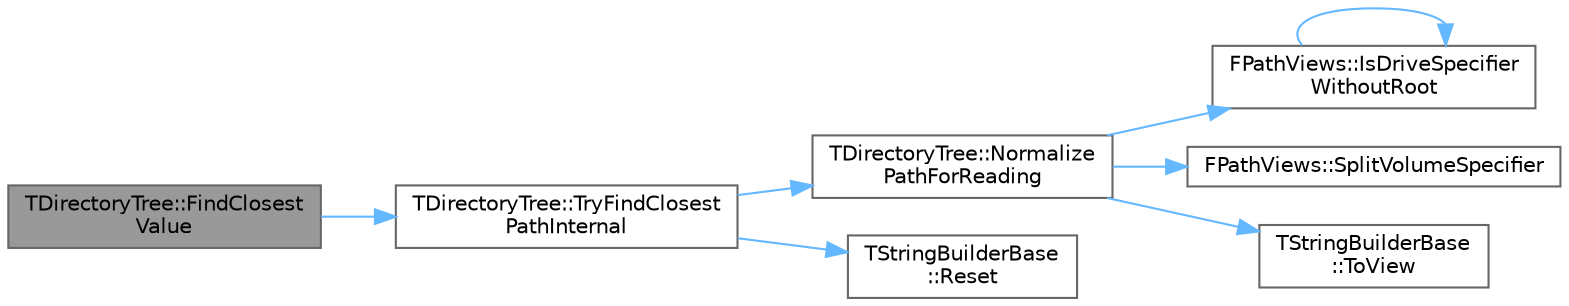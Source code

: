 digraph "TDirectoryTree::FindClosestValue"
{
 // INTERACTIVE_SVG=YES
 // LATEX_PDF_SIZE
  bgcolor="transparent";
  edge [fontname=Helvetica,fontsize=10,labelfontname=Helvetica,labelfontsize=10];
  node [fontname=Helvetica,fontsize=10,shape=box,height=0.2,width=0.4];
  rankdir="LR";
  Node1 [id="Node000001",label="TDirectoryTree::FindClosest\lValue",height=0.2,width=0.4,color="gray40", fillcolor="grey60", style="filled", fontcolor="black",tooltip="Return a pointer to the path's value if it exists, or to its closest parent path's value,..."];
  Node1 -> Node2 [id="edge1_Node000001_Node000002",color="steelblue1",style="solid",tooltip=" "];
  Node2 [id="Node000002",label="TDirectoryTree::TryFindClosest\lPathInternal",height=0.2,width=0.4,color="grey40", fillcolor="white", style="filled",URL="$df/df1/classTDirectoryTree.html#a32f47c5bcad4f696f4a63b2165ca62ef",tooltip=" "];
  Node2 -> Node3 [id="edge2_Node000002_Node000003",color="steelblue1",style="solid",tooltip=" "];
  Node3 [id="Node000003",label="TDirectoryTree::Normalize\lPathForReading",height=0.2,width=0.4,color="grey40", fillcolor="white", style="filled",URL="$df/df1/classTDirectoryTree.html#a1d7894704413ad36f5c248a3fbb807f7",tooltip=" "];
  Node3 -> Node4 [id="edge3_Node000003_Node000004",color="steelblue1",style="solid",tooltip=" "];
  Node4 [id="Node000004",label="FPathViews::IsDriveSpecifier\lWithoutRoot",height=0.2,width=0.4,color="grey40", fillcolor="white", style="filled",URL="$d2/dbc/classFPathViews.html#a42f7daaf444bccbd1052a36b6c588d11",tooltip="Report whether the given path is an invalid path because it has a drive specifier (':') without a fol..."];
  Node4 -> Node4 [id="edge4_Node000004_Node000004",color="steelblue1",style="solid",tooltip=" "];
  Node3 -> Node5 [id="edge5_Node000003_Node000005",color="steelblue1",style="solid",tooltip=" "];
  Node5 [id="Node000005",label="FPathViews::SplitVolumeSpecifier",height=0.2,width=0.4,color="grey40", fillcolor="white", style="filled",URL="$d2/dbc/classFPathViews.html#a0ed5e9d64f3ee6fc85890418a4e36b8e",tooltip="Split the path into a volume specifier and the rest of the path."];
  Node3 -> Node6 [id="edge6_Node000003_Node000006",color="steelblue1",style="solid",tooltip=" "];
  Node6 [id="Node000006",label="TStringBuilderBase\l::ToView",height=0.2,width=0.4,color="grey40", fillcolor="white", style="filled",URL="$d6/dbc/classTStringBuilderBase.html#a52fecc598618a8aee5177475d90003ac",tooltip="Returns a view of the string that is valid until the builder is mutated."];
  Node2 -> Node7 [id="edge7_Node000002_Node000007",color="steelblue1",style="solid",tooltip=" "];
  Node7 [id="Node000007",label="TStringBuilderBase\l::Reset",height=0.2,width=0.4,color="grey40", fillcolor="white", style="filled",URL="$d6/dbc/classTStringBuilderBase.html#aaba373b4079ca6427445237f809ef6c0",tooltip="Empties the string builder, but doesn't change memory allocation."];
}
